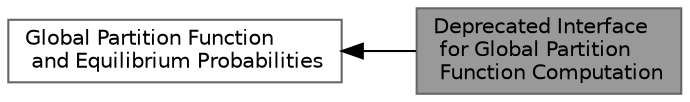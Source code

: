 digraph "Deprecated Interface for Global Partition Function Computation"
{
 // INTERACTIVE_SVG=YES
 // LATEX_PDF_SIZE
  bgcolor="transparent";
  edge [fontname=Helvetica,fontsize=10,labelfontname=Helvetica,labelfontsize=10];
  node [fontname=Helvetica,fontsize=10,shape=box,height=0.2,width=0.4];
  rankdir=LR;
  Node2 [label="Global Partition Function\l and Equilibrium Probabilities",height=0.2,width=0.4,color="grey40", fillcolor="white", style="filled",URL="$group__part__func__global.html",tooltip="Variations of the global partition function algorithm."];
  Node1 [label="Deprecated Interface\l for Global Partition\l Function Computation",height=0.2,width=0.4,color="gray40", fillcolor="grey60", style="filled", fontcolor="black",tooltip=" "];
  Node2->Node1 [shape=plaintext, dir="back", style="solid"];
}
